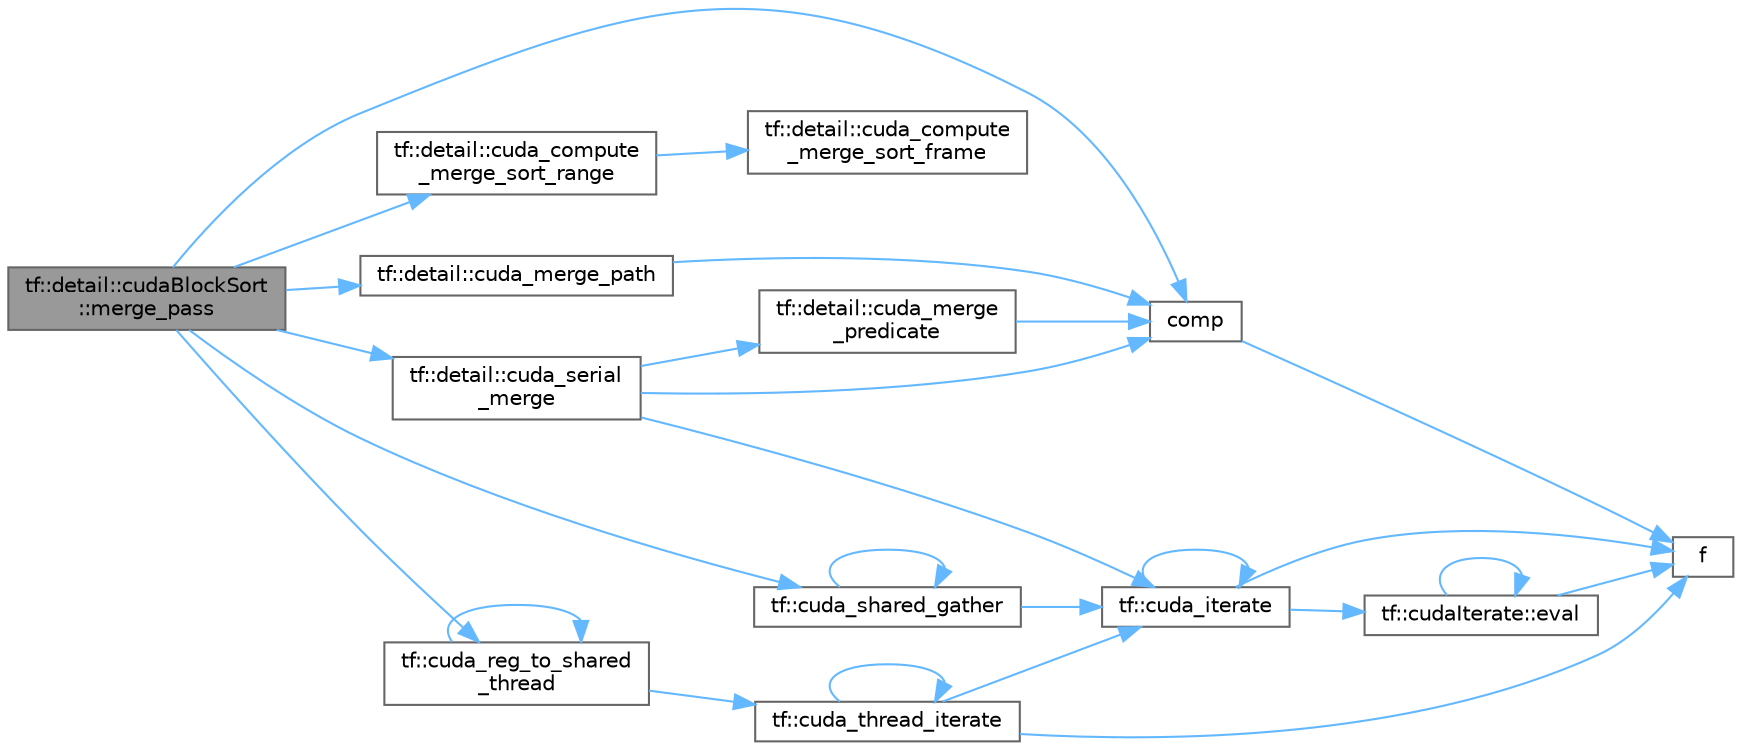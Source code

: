 digraph "tf::detail::cudaBlockSort::merge_pass"
{
 // LATEX_PDF_SIZE
  bgcolor="transparent";
  edge [fontname=Helvetica,fontsize=10,labelfontname=Helvetica,labelfontsize=10];
  node [fontname=Helvetica,fontsize=10,shape=box,height=0.2,width=0.4];
  rankdir="LR";
  Node1 [id="Node000001",label="tf::detail::cudaBlockSort\l::merge_pass",height=0.2,width=0.4,color="gray40", fillcolor="grey60", style="filled", fontcolor="black",tooltip=" "];
  Node1 -> Node2 [id="edge26_Node000001_Node000002",color="steelblue1",style="solid",tooltip=" "];
  Node2 [id="Node000002",label="comp",height=0.2,width=0.4,color="grey40", fillcolor="white", style="filled",URL="$external_2taskflow_2sandbox_2jacobi_2main_8cpp.html#aaa178026ff13e667efcb0104a55252e7",tooltip=" "];
  Node2 -> Node3 [id="edge27_Node000002_Node000003",color="steelblue1",style="solid",tooltip=" "];
  Node3 [id="Node000003",label="f",height=0.2,width=0.4,color="grey40", fillcolor="white", style="filled",URL="$cxx11__tensor__map_8cpp.html#a7f507fea02198f6cb81c86640c7b1a4e",tooltip=" "];
  Node1 -> Node4 [id="edge28_Node000001_Node000004",color="steelblue1",style="solid",tooltip=" "];
  Node4 [id="Node000004",label="tf::detail::cuda_compute\l_merge_sort_range",height=0.2,width=0.4,color="grey40", fillcolor="white", style="filled",URL="$namespacetf_1_1detail.html#a1a8d810065126154d47114e93bbfea57",tooltip=" "];
  Node4 -> Node5 [id="edge29_Node000004_Node000005",color="steelblue1",style="solid",tooltip=" "];
  Node5 [id="Node000005",label="tf::detail::cuda_compute\l_merge_sort_frame",height=0.2,width=0.4,color="grey40", fillcolor="white", style="filled",URL="$namespacetf_1_1detail.html#af2d7d0e939a7d1a07ced94221a24683c",tooltip=" "];
  Node1 -> Node6 [id="edge30_Node000001_Node000006",color="steelblue1",style="solid",tooltip=" "];
  Node6 [id="Node000006",label="tf::detail::cuda_merge_path",height=0.2,width=0.4,color="grey40", fillcolor="white", style="filled",URL="$namespacetf_1_1detail.html#ae9d3db5c9457ebec7cbdd3a3d8c65e94",tooltip=" "];
  Node6 -> Node2 [id="edge31_Node000006_Node000002",color="steelblue1",style="solid",tooltip=" "];
  Node1 -> Node7 [id="edge32_Node000001_Node000007",color="steelblue1",style="solid",tooltip=" "];
  Node7 [id="Node000007",label="tf::cuda_reg_to_shared\l_thread",height=0.2,width=0.4,color="grey40", fillcolor="white", style="filled",URL="$namespacetf.html#acd55bba23e1c41278644438a91cf218b",tooltip=" "];
  Node7 -> Node7 [id="edge33_Node000007_Node000007",color="steelblue1",style="solid",tooltip=" "];
  Node7 -> Node8 [id="edge34_Node000007_Node000008",color="steelblue1",style="solid",tooltip=" "];
  Node8 [id="Node000008",label="tf::cuda_thread_iterate",height=0.2,width=0.4,color="grey40", fillcolor="white", style="filled",URL="$namespacetf.html#a288da5501602904a1180bf79d099c29d",tooltip=" "];
  Node8 -> Node9 [id="edge35_Node000008_Node000009",color="steelblue1",style="solid",tooltip=" "];
  Node9 [id="Node000009",label="tf::cuda_iterate",height=0.2,width=0.4,color="grey40", fillcolor="white", style="filled",URL="$namespacetf.html#a55e1e8a489984141bc8e0785cd13f9bc",tooltip=" "];
  Node9 -> Node9 [id="edge36_Node000009_Node000009",color="steelblue1",style="solid",tooltip=" "];
  Node9 -> Node10 [id="edge37_Node000009_Node000010",color="steelblue1",style="solid",tooltip=" "];
  Node10 [id="Node000010",label="tf::cudaIterate::eval",height=0.2,width=0.4,color="grey40", fillcolor="white", style="filled",URL="$structtf_1_1cuda_iterate.html#a46b1c72193af5cdfc8697a57754af6f9",tooltip=" "];
  Node10 -> Node10 [id="edge38_Node000010_Node000010",color="steelblue1",style="solid",tooltip=" "];
  Node10 -> Node3 [id="edge39_Node000010_Node000003",color="steelblue1",style="solid",tooltip=" "];
  Node9 -> Node3 [id="edge40_Node000009_Node000003",color="steelblue1",style="solid",tooltip=" "];
  Node8 -> Node8 [id="edge41_Node000008_Node000008",color="steelblue1",style="solid",tooltip=" "];
  Node8 -> Node3 [id="edge42_Node000008_Node000003",color="steelblue1",style="solid",tooltip=" "];
  Node1 -> Node11 [id="edge43_Node000001_Node000011",color="steelblue1",style="solid",tooltip=" "];
  Node11 [id="Node000011",label="tf::detail::cuda_serial\l_merge",height=0.2,width=0.4,color="grey40", fillcolor="white", style="filled",URL="$namespacetf_1_1detail.html#a9d4d00a3dbc0158eac24e4603548bdbd",tooltip=" "];
  Node11 -> Node2 [id="edge44_Node000011_Node000002",color="steelblue1",style="solid",tooltip=" "];
  Node11 -> Node9 [id="edge45_Node000011_Node000009",color="steelblue1",style="solid",tooltip=" "];
  Node11 -> Node12 [id="edge46_Node000011_Node000012",color="steelblue1",style="solid",tooltip=" "];
  Node12 [id="Node000012",label="tf::detail::cuda_merge\l_predicate",height=0.2,width=0.4,color="grey40", fillcolor="white", style="filled",URL="$namespacetf_1_1detail.html#ae27cfa73d1f4b90114cd513e98c56d62",tooltip=" "];
  Node12 -> Node2 [id="edge47_Node000012_Node000002",color="steelblue1",style="solid",tooltip=" "];
  Node1 -> Node13 [id="edge48_Node000001_Node000013",color="steelblue1",style="solid",tooltip=" "];
  Node13 [id="Node000013",label="tf::cuda_shared_gather",height=0.2,width=0.4,color="grey40", fillcolor="white", style="filled",URL="$namespacetf.html#a2f05fa9a07c8c88641da1db69d4d5707",tooltip=" "];
  Node13 -> Node9 [id="edge49_Node000013_Node000009",color="steelblue1",style="solid",tooltip=" "];
  Node13 -> Node13 [id="edge50_Node000013_Node000013",color="steelblue1",style="solid",tooltip=" "];
}
